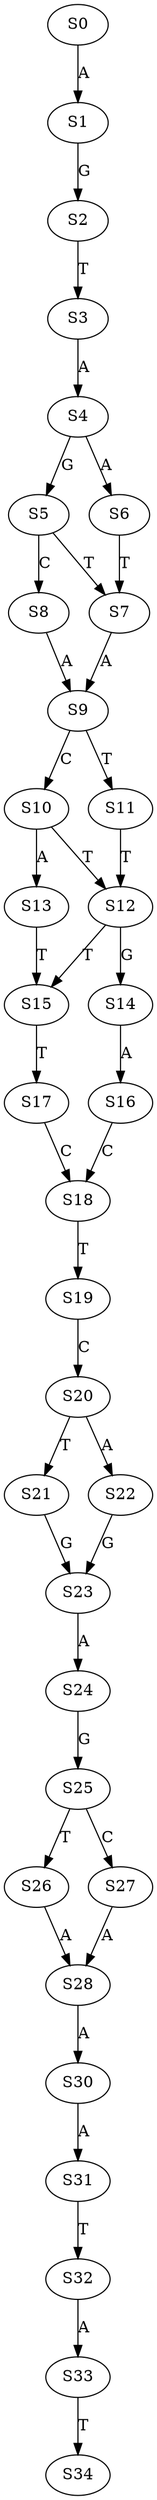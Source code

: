 strict digraph  {
	S0 -> S1 [ label = A ];
	S1 -> S2 [ label = G ];
	S2 -> S3 [ label = T ];
	S3 -> S4 [ label = A ];
	S4 -> S5 [ label = G ];
	S4 -> S6 [ label = A ];
	S5 -> S7 [ label = T ];
	S5 -> S8 [ label = C ];
	S6 -> S7 [ label = T ];
	S7 -> S9 [ label = A ];
	S8 -> S9 [ label = A ];
	S9 -> S10 [ label = C ];
	S9 -> S11 [ label = T ];
	S10 -> S12 [ label = T ];
	S10 -> S13 [ label = A ];
	S11 -> S12 [ label = T ];
	S12 -> S14 [ label = G ];
	S12 -> S15 [ label = T ];
	S13 -> S15 [ label = T ];
	S14 -> S16 [ label = A ];
	S15 -> S17 [ label = T ];
	S16 -> S18 [ label = C ];
	S17 -> S18 [ label = C ];
	S18 -> S19 [ label = T ];
	S19 -> S20 [ label = C ];
	S20 -> S21 [ label = T ];
	S20 -> S22 [ label = A ];
	S21 -> S23 [ label = G ];
	S22 -> S23 [ label = G ];
	S23 -> S24 [ label = A ];
	S24 -> S25 [ label = G ];
	S25 -> S26 [ label = T ];
	S25 -> S27 [ label = C ];
	S26 -> S28 [ label = A ];
	S27 -> S28 [ label = A ];
	S28 -> S30 [ label = A ];
	S30 -> S31 [ label = A ];
	S31 -> S32 [ label = T ];
	S32 -> S33 [ label = A ];
	S33 -> S34 [ label = T ];
}
